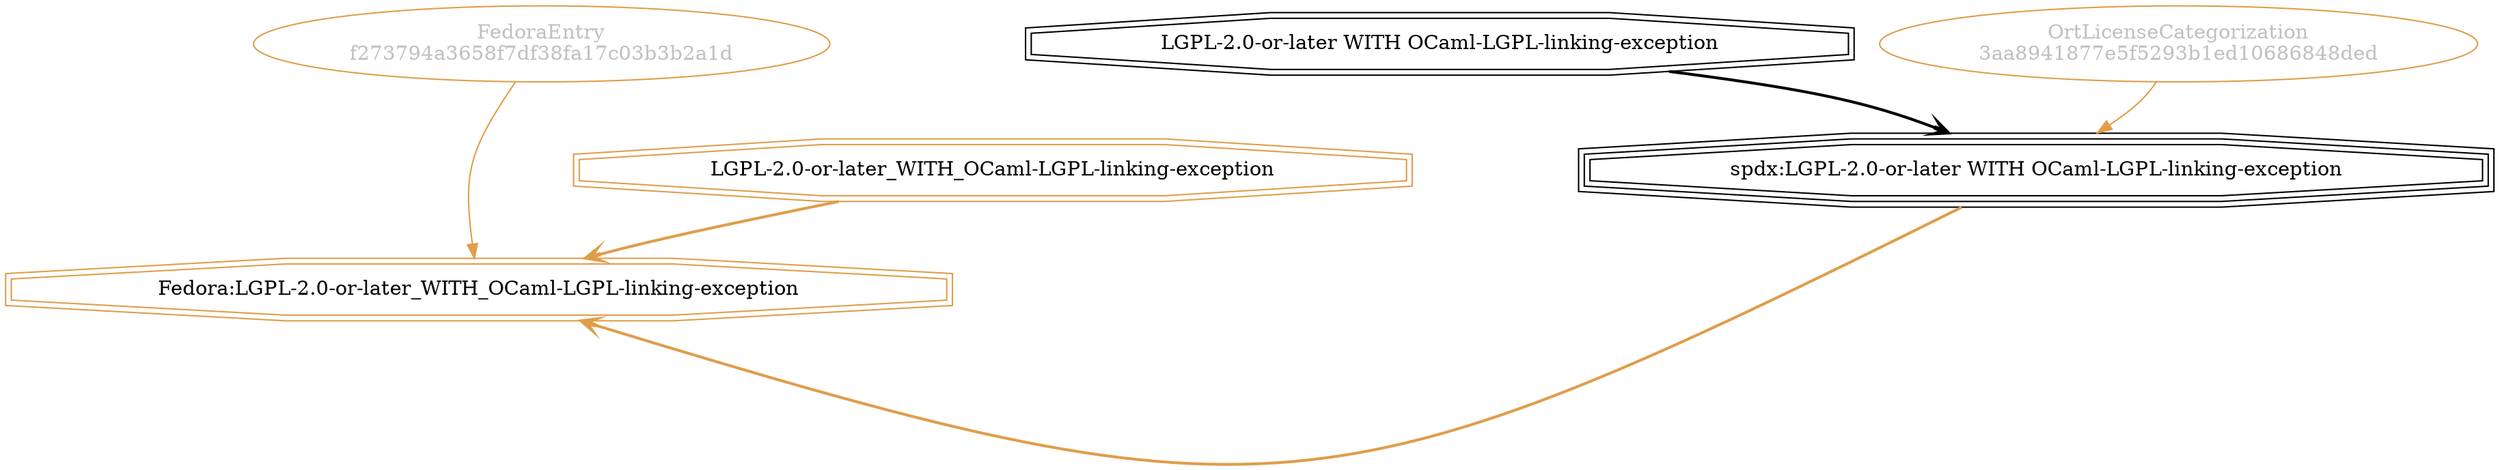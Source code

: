 strict digraph {
    node [shape=box];
    graph [splines=curved];
    6884 [label="FedoraEntry\nf273794a3658f7df38fa17c03b3b2a1d"
         ,fontcolor=gray
         ,color="#e09d4b"
         ,fillcolor="beige;1"
         ,shape=ellipse];
    6885 [label="Fedora:LGPL-2.0-or-later_WITH_OCaml-LGPL-linking-exception"
         ,color="#e09d4b"
         ,shape=doubleoctagon];
    6886 [label="LGPL-2.0-or-later_WITH_OCaml-LGPL-linking-exception"
         ,color="#e09d4b"
         ,shape=doubleoctagon];
    6887 [label="spdx:LGPL-2.0-or-later WITH OCaml-LGPL-linking-exception"
         ,shape=tripleoctagon];
    6888 [label="LGPL-2.0-or-later WITH OCaml-LGPL-linking-exception"
         ,shape=doubleoctagon];
    35532 [label="OrtLicenseCategorization\n3aa8941877e5f5293b1ed10686848ded"
          ,fontcolor=gray
          ,color="#e09d4b"
          ,fillcolor="beige;1"
          ,shape=ellipse];
    6884 -> 6885 [weight=0.5
                 ,color="#e09d4b"];
    6886 -> 6885 [style=bold
                 ,arrowhead=vee
                 ,weight=0.7
                 ,color="#e09d4b"];
    6887 -> 6885 [style=bold
                 ,arrowhead=vee
                 ,weight=0.7
                 ,color="#e09d4b"];
    6888 -> 6887 [style=bold
                 ,arrowhead=vee
                 ,weight=0.7];
    35532 -> 6887 [weight=0.5
                  ,color="#e09d4b"];
}
